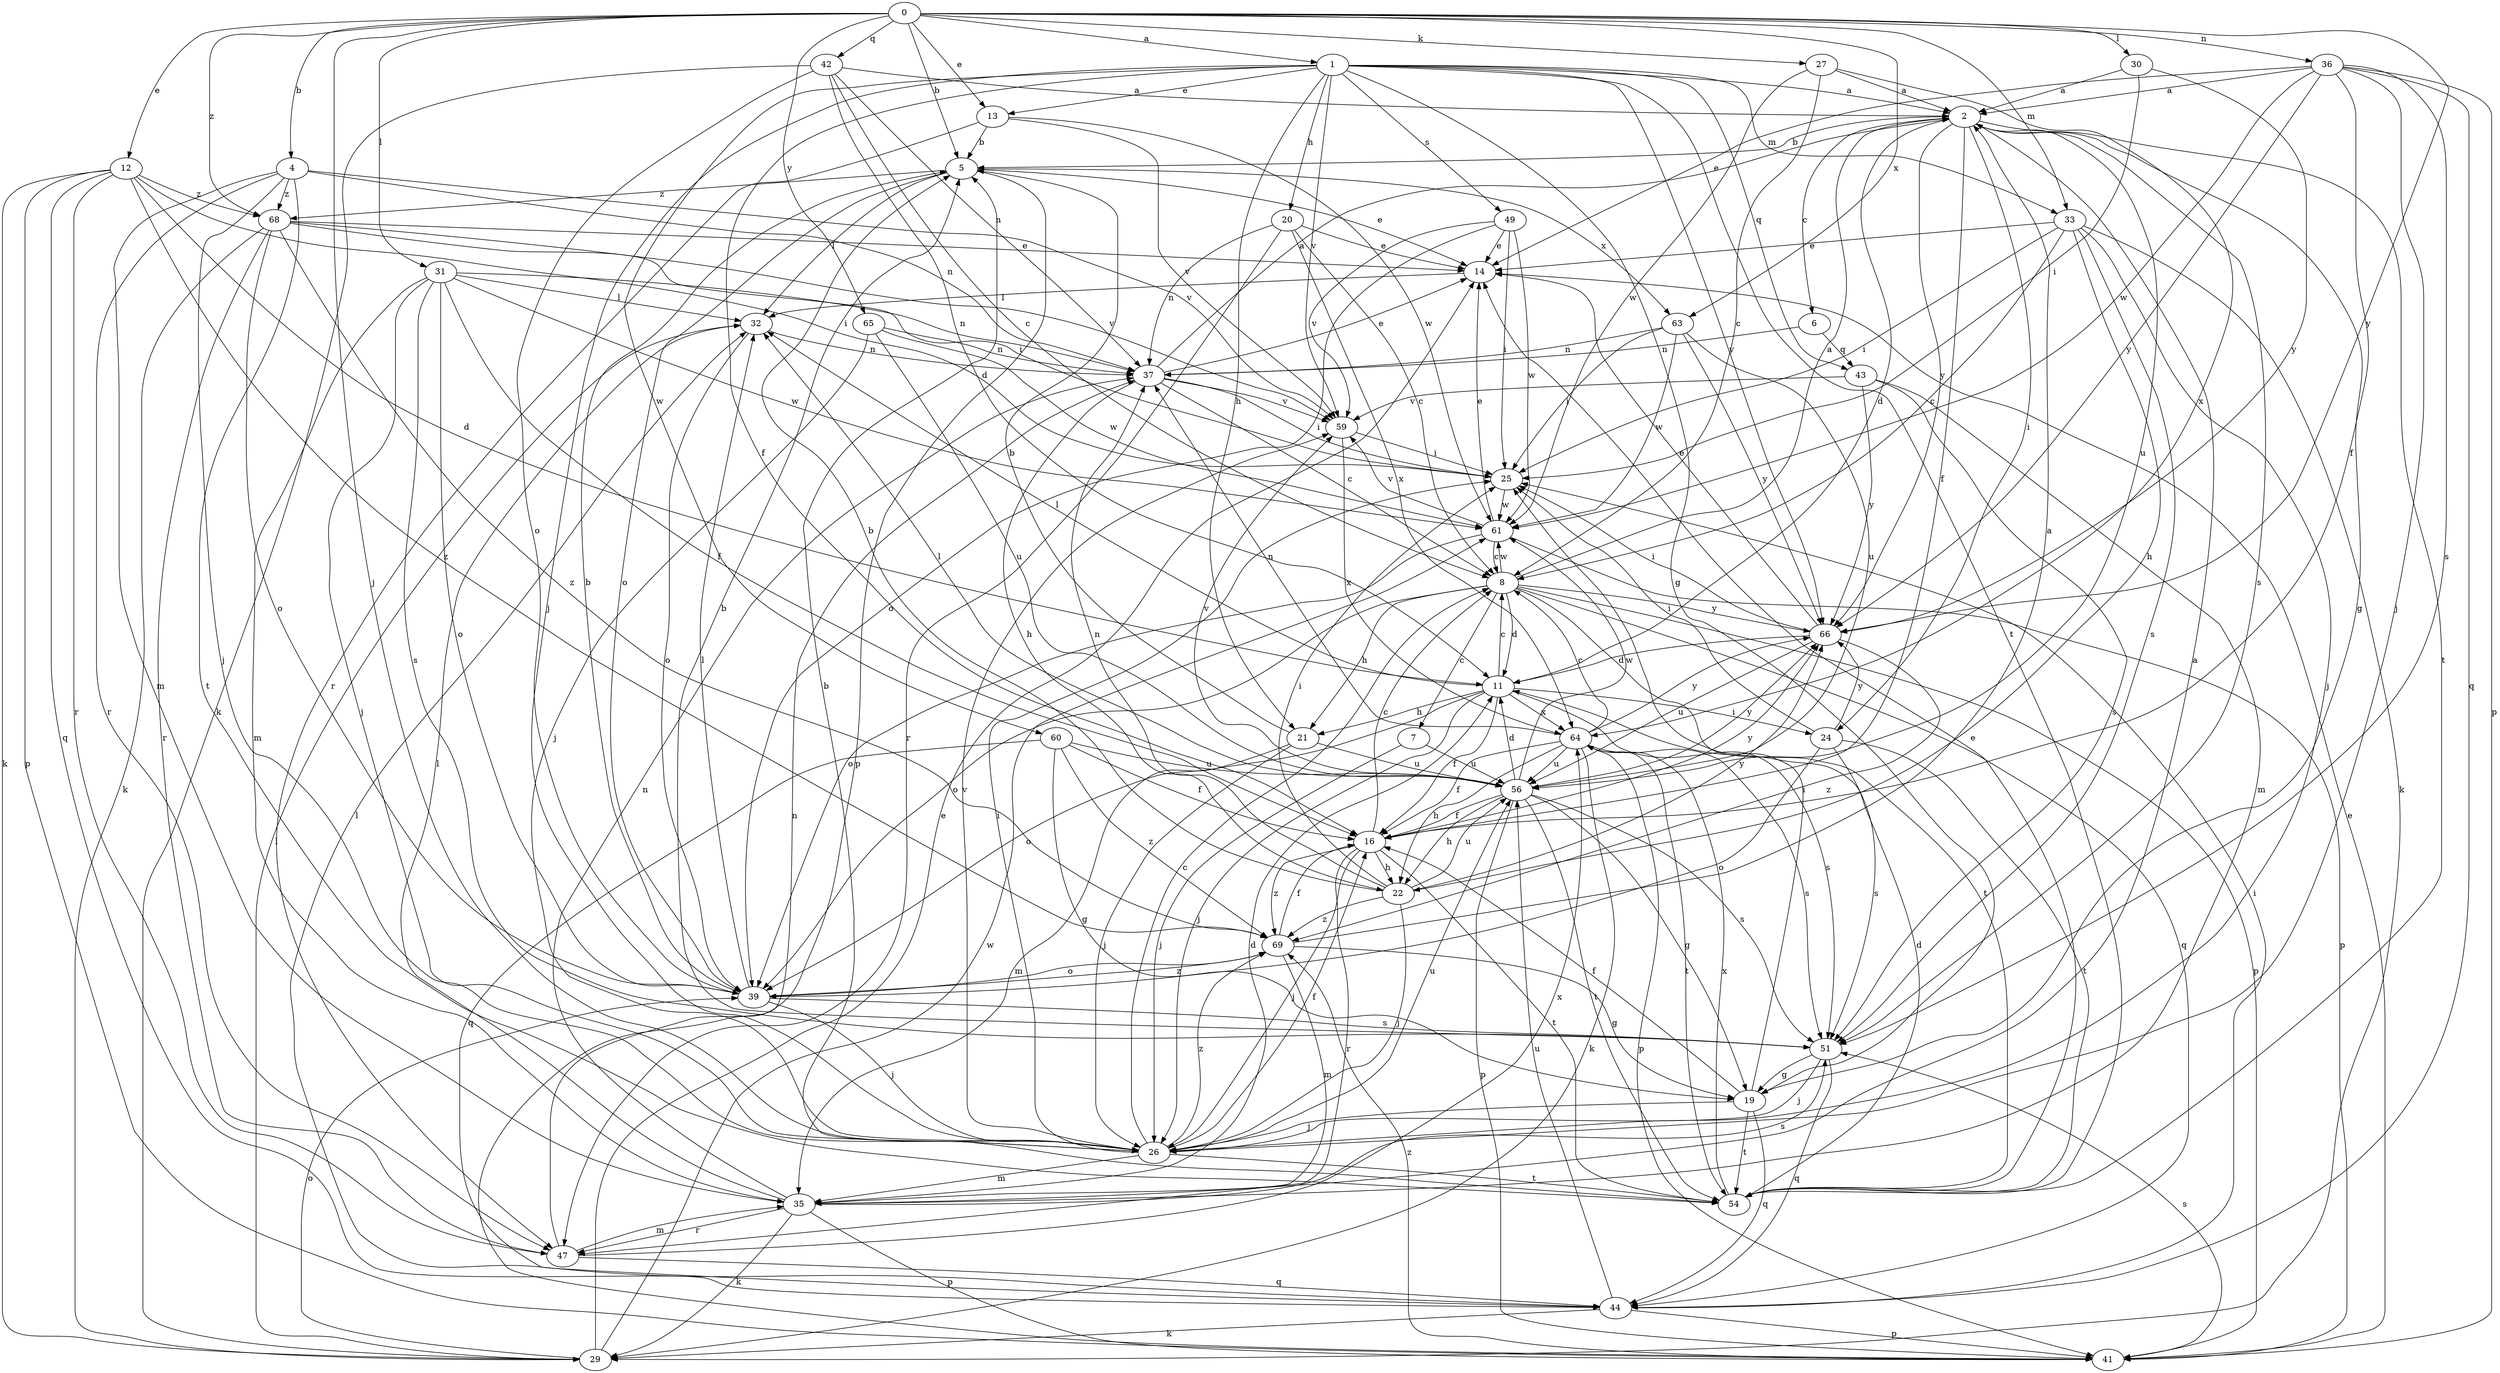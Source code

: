 strict digraph  {
0;
1;
2;
4;
5;
6;
7;
8;
11;
12;
13;
14;
16;
19;
20;
21;
22;
24;
25;
26;
27;
29;
30;
31;
32;
33;
35;
36;
37;
39;
41;
42;
43;
44;
47;
49;
51;
54;
56;
59;
60;
61;
63;
64;
65;
66;
68;
69;
0 -> 1  [label=a];
0 -> 4  [label=b];
0 -> 5  [label=b];
0 -> 12  [label=e];
0 -> 13  [label=e];
0 -> 26  [label=j];
0 -> 27  [label=k];
0 -> 30  [label=l];
0 -> 31  [label=l];
0 -> 33  [label=m];
0 -> 36  [label=n];
0 -> 42  [label=q];
0 -> 63  [label=x];
0 -> 65  [label=y];
0 -> 66  [label=y];
0 -> 68  [label=z];
1 -> 2  [label=a];
1 -> 13  [label=e];
1 -> 16  [label=f];
1 -> 19  [label=g];
1 -> 20  [label=h];
1 -> 21  [label=h];
1 -> 26  [label=j];
1 -> 33  [label=m];
1 -> 43  [label=q];
1 -> 49  [label=s];
1 -> 54  [label=t];
1 -> 59  [label=v];
1 -> 60  [label=w];
1 -> 66  [label=y];
2 -> 5  [label=b];
2 -> 6  [label=c];
2 -> 11  [label=d];
2 -> 16  [label=f];
2 -> 19  [label=g];
2 -> 24  [label=i];
2 -> 51  [label=s];
2 -> 54  [label=t];
2 -> 56  [label=u];
2 -> 66  [label=y];
4 -> 26  [label=j];
4 -> 35  [label=m];
4 -> 37  [label=n];
4 -> 47  [label=r];
4 -> 54  [label=t];
4 -> 59  [label=v];
4 -> 68  [label=z];
5 -> 14  [label=e];
5 -> 32  [label=l];
5 -> 39  [label=o];
5 -> 41  [label=p];
5 -> 63  [label=x];
5 -> 68  [label=z];
6 -> 37  [label=n];
6 -> 43  [label=q];
7 -> 26  [label=j];
7 -> 56  [label=u];
8 -> 2  [label=a];
8 -> 7  [label=c];
8 -> 11  [label=d];
8 -> 21  [label=h];
8 -> 39  [label=o];
8 -> 41  [label=p];
8 -> 44  [label=q];
8 -> 54  [label=t];
8 -> 61  [label=w];
8 -> 66  [label=y];
11 -> 8  [label=c];
11 -> 16  [label=f];
11 -> 21  [label=h];
11 -> 24  [label=i];
11 -> 26  [label=j];
11 -> 32  [label=l];
11 -> 39  [label=o];
11 -> 51  [label=s];
11 -> 64  [label=x];
12 -> 11  [label=d];
12 -> 25  [label=i];
12 -> 29  [label=k];
12 -> 41  [label=p];
12 -> 44  [label=q];
12 -> 47  [label=r];
12 -> 68  [label=z];
12 -> 69  [label=z];
13 -> 5  [label=b];
13 -> 47  [label=r];
13 -> 59  [label=v];
13 -> 61  [label=w];
14 -> 32  [label=l];
16 -> 8  [label=c];
16 -> 22  [label=h];
16 -> 26  [label=j];
16 -> 47  [label=r];
16 -> 54  [label=t];
16 -> 66  [label=y];
16 -> 69  [label=z];
19 -> 16  [label=f];
19 -> 25  [label=i];
19 -> 26  [label=j];
19 -> 44  [label=q];
19 -> 54  [label=t];
20 -> 8  [label=c];
20 -> 14  [label=e];
20 -> 37  [label=n];
20 -> 47  [label=r];
20 -> 64  [label=x];
21 -> 5  [label=b];
21 -> 26  [label=j];
21 -> 35  [label=m];
21 -> 56  [label=u];
22 -> 5  [label=b];
22 -> 25  [label=i];
22 -> 26  [label=j];
22 -> 37  [label=n];
22 -> 56  [label=u];
22 -> 66  [label=y];
22 -> 69  [label=z];
24 -> 25  [label=i];
24 -> 39  [label=o];
24 -> 51  [label=s];
24 -> 54  [label=t];
24 -> 66  [label=y];
25 -> 61  [label=w];
26 -> 8  [label=c];
26 -> 16  [label=f];
26 -> 25  [label=i];
26 -> 35  [label=m];
26 -> 54  [label=t];
26 -> 56  [label=u];
26 -> 59  [label=v];
26 -> 69  [label=z];
27 -> 2  [label=a];
27 -> 8  [label=c];
27 -> 61  [label=w];
27 -> 64  [label=x];
29 -> 14  [label=e];
29 -> 32  [label=l];
29 -> 39  [label=o];
29 -> 61  [label=w];
30 -> 2  [label=a];
30 -> 25  [label=i];
30 -> 66  [label=y];
31 -> 16  [label=f];
31 -> 26  [label=j];
31 -> 32  [label=l];
31 -> 35  [label=m];
31 -> 37  [label=n];
31 -> 39  [label=o];
31 -> 51  [label=s];
31 -> 61  [label=w];
32 -> 37  [label=n];
32 -> 39  [label=o];
33 -> 8  [label=c];
33 -> 14  [label=e];
33 -> 22  [label=h];
33 -> 25  [label=i];
33 -> 26  [label=j];
33 -> 29  [label=k];
33 -> 51  [label=s];
35 -> 2  [label=a];
35 -> 11  [label=d];
35 -> 29  [label=k];
35 -> 32  [label=l];
35 -> 37  [label=n];
35 -> 41  [label=p];
35 -> 47  [label=r];
35 -> 51  [label=s];
36 -> 2  [label=a];
36 -> 14  [label=e];
36 -> 16  [label=f];
36 -> 26  [label=j];
36 -> 41  [label=p];
36 -> 44  [label=q];
36 -> 51  [label=s];
36 -> 61  [label=w];
36 -> 66  [label=y];
37 -> 2  [label=a];
37 -> 8  [label=c];
37 -> 14  [label=e];
37 -> 22  [label=h];
37 -> 25  [label=i];
37 -> 59  [label=v];
39 -> 5  [label=b];
39 -> 26  [label=j];
39 -> 32  [label=l];
39 -> 51  [label=s];
39 -> 69  [label=z];
41 -> 14  [label=e];
41 -> 51  [label=s];
41 -> 69  [label=z];
42 -> 2  [label=a];
42 -> 8  [label=c];
42 -> 11  [label=d];
42 -> 29  [label=k];
42 -> 37  [label=n];
42 -> 39  [label=o];
43 -> 35  [label=m];
43 -> 51  [label=s];
43 -> 59  [label=v];
43 -> 66  [label=y];
44 -> 25  [label=i];
44 -> 29  [label=k];
44 -> 32  [label=l];
44 -> 41  [label=p];
44 -> 56  [label=u];
47 -> 35  [label=m];
47 -> 37  [label=n];
47 -> 44  [label=q];
47 -> 64  [label=x];
49 -> 14  [label=e];
49 -> 25  [label=i];
49 -> 39  [label=o];
49 -> 59  [label=v];
49 -> 61  [label=w];
51 -> 5  [label=b];
51 -> 19  [label=g];
51 -> 26  [label=j];
51 -> 44  [label=q];
54 -> 5  [label=b];
54 -> 11  [label=d];
54 -> 14  [label=e];
54 -> 64  [label=x];
56 -> 11  [label=d];
56 -> 16  [label=f];
56 -> 19  [label=g];
56 -> 22  [label=h];
56 -> 32  [label=l];
56 -> 41  [label=p];
56 -> 51  [label=s];
56 -> 54  [label=t];
56 -> 59  [label=v];
56 -> 61  [label=w];
56 -> 66  [label=y];
59 -> 25  [label=i];
59 -> 64  [label=x];
60 -> 16  [label=f];
60 -> 19  [label=g];
60 -> 44  [label=q];
60 -> 56  [label=u];
60 -> 69  [label=z];
61 -> 8  [label=c];
61 -> 14  [label=e];
61 -> 39  [label=o];
61 -> 41  [label=p];
61 -> 59  [label=v];
63 -> 25  [label=i];
63 -> 37  [label=n];
63 -> 56  [label=u];
63 -> 61  [label=w];
63 -> 66  [label=y];
64 -> 8  [label=c];
64 -> 16  [label=f];
64 -> 22  [label=h];
64 -> 29  [label=k];
64 -> 37  [label=n];
64 -> 41  [label=p];
64 -> 51  [label=s];
64 -> 54  [label=t];
64 -> 56  [label=u];
64 -> 66  [label=y];
65 -> 26  [label=j];
65 -> 37  [label=n];
65 -> 56  [label=u];
65 -> 61  [label=w];
66 -> 11  [label=d];
66 -> 14  [label=e];
66 -> 25  [label=i];
66 -> 56  [label=u];
66 -> 69  [label=z];
68 -> 14  [label=e];
68 -> 25  [label=i];
68 -> 29  [label=k];
68 -> 39  [label=o];
68 -> 47  [label=r];
68 -> 59  [label=v];
68 -> 69  [label=z];
69 -> 2  [label=a];
69 -> 16  [label=f];
69 -> 19  [label=g];
69 -> 35  [label=m];
69 -> 39  [label=o];
}
